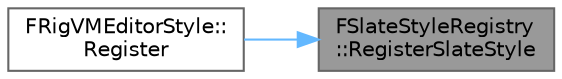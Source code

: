 digraph "FSlateStyleRegistry::RegisterSlateStyle"
{
 // INTERACTIVE_SVG=YES
 // LATEX_PDF_SIZE
  bgcolor="transparent";
  edge [fontname=Helvetica,fontsize=10,labelfontname=Helvetica,labelfontsize=10];
  node [fontname=Helvetica,fontsize=10,shape=box,height=0.2,width=0.4];
  rankdir="RL";
  Node1 [id="Node000001",label="FSlateStyleRegistry\l::RegisterSlateStyle",height=0.2,width=0.4,color="gray40", fillcolor="grey60", style="filled", fontcolor="black",tooltip="Add a slate style to the repository."];
  Node1 -> Node2 [id="edge1_Node000001_Node000002",dir="back",color="steelblue1",style="solid",tooltip=" "];
  Node2 [id="Node000002",label="FRigVMEditorStyle::\lRegister",height=0.2,width=0.4,color="grey40", fillcolor="white", style="filled",URL="$d5/d7f/classFRigVMEditorStyle.html#a2b262e09fa30d8c45cb39248ad2dff3c",tooltip=" "];
}
